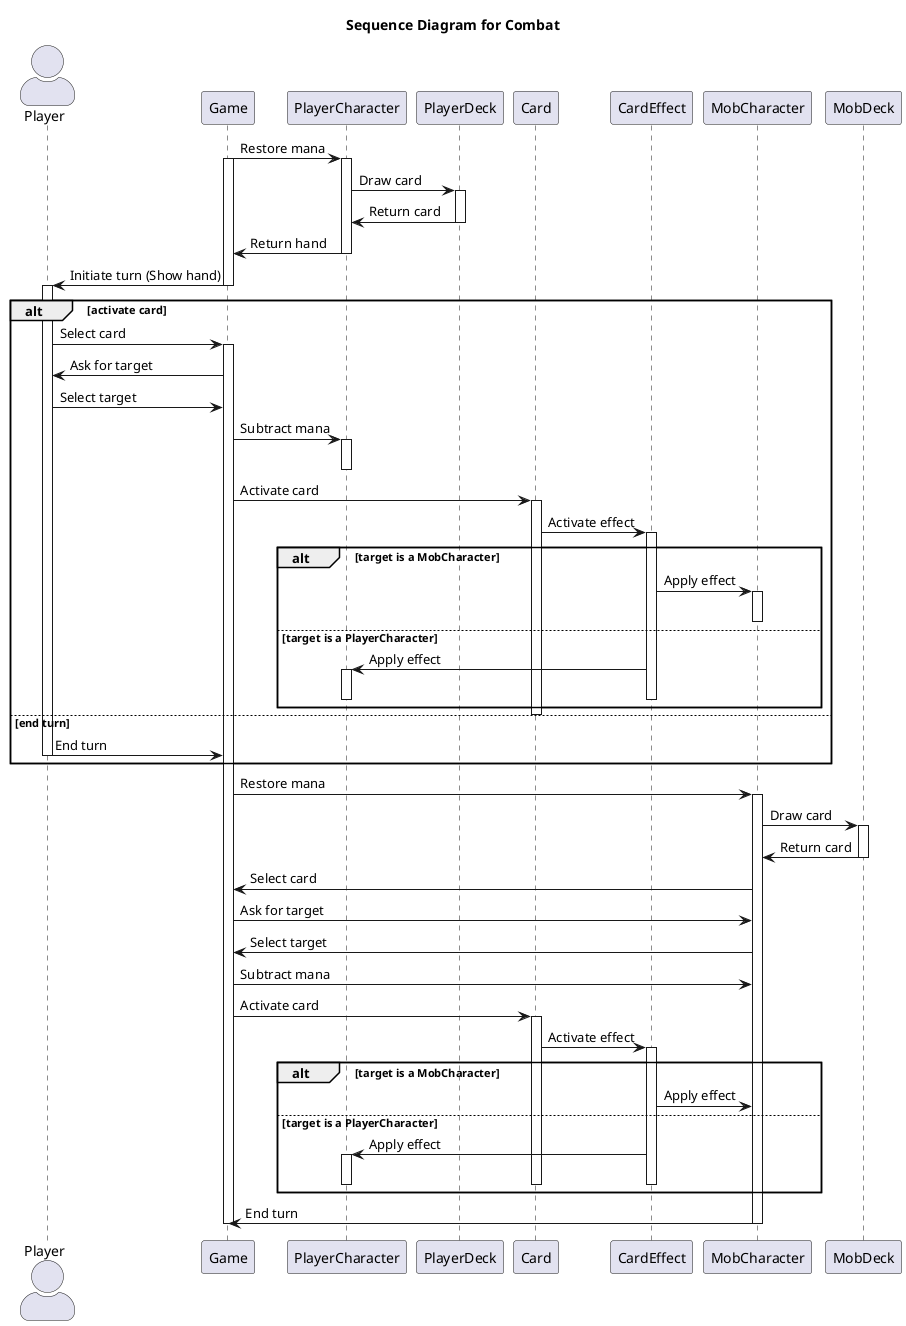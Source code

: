 @startuml sequence-diagram-uc2

title Sequence Diagram for Combat

skinparam actorStyle awesome

actor Player
participant Game
participant PlayerCharacter
participant PlayerDeck
participant Card
participant CardEffect
participant MobCharacter

Game -> PlayerCharacter : Restore mana
activate Game
activate PlayerCharacter
PlayerCharacter -> PlayerDeck : Draw card
activate PlayerDeck
PlayerDeck -> PlayerCharacter : Return card
deactivate PlayerDeck
PlayerCharacter -> Game : Return hand
deactivate PlayerCharacter
Game -> Player : Initiate turn (Show hand)
deactivate Game
activate Player


alt activate card
    Player -> Game : Select card
    activate Game
    Game -> Player : Ask for target
    Player -> Game : Select target
    Game -> PlayerCharacter : Subtract mana
    activate PlayerCharacter
    deactivate PlayerCharacter
    Game -> Card : Activate card
    activate Card
    Card -> CardEffect : Activate effect
    activate CardEffect

    alt target is a MobCharacter
        CardEffect -> MobCharacter : Apply effect
        activate MobCharacter
        deactivate MobCharacter
    else target is a PlayerCharacter
        CardEffect -> PlayerCharacter : Apply effect
        activate PlayerCharacter
        deactivate PlayerCharacter
        deactivate CardEffect
    end
    deactivate Card
else end turn
    Player -> Game : End turn
    deactivate Player
end

Game -> MobCharacter : Restore mana
activate MobCharacter
MobCharacter -> MobDeck: Draw card
activate MobDeck
MobDeck -> MobCharacter : Return card
deactivate MobDeck
MobCharacter -> Game : Select card
Game -> MobCharacter : Ask for target
MobCharacter -> Game : Select target
Game -> MobCharacter : Subtract mana
Game -> Card : Activate card
activate Card
Card -> CardEffect : Activate effect
activate CardEffect
alt target is a MobCharacter
    CardEffect -> MobCharacter : Apply effect
else target is a PlayerCharacter
    CardEffect -> PlayerCharacter : Apply effect
    activate PlayerCharacter
    deactivate PlayerCharacter
    deactivate CardEffect
    deactivate Card
end
MobCharacter -> Game : End turn
deactivate MobCharacter
deactivate Game
@enduml